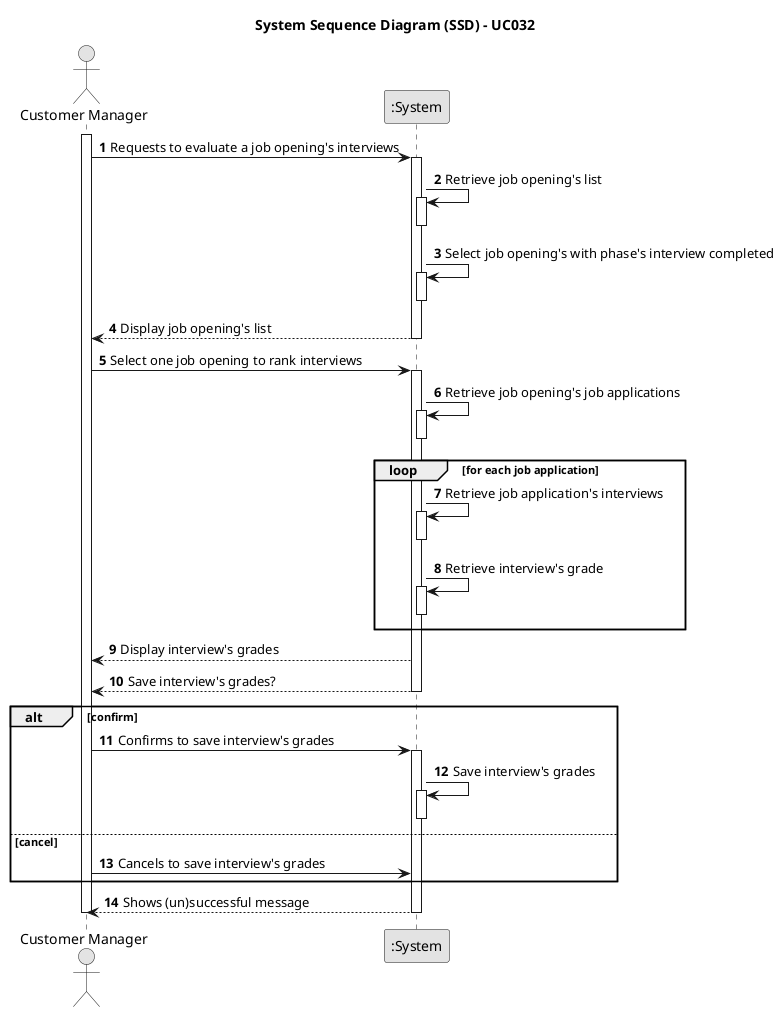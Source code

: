 @startuml
skinparam monochrome true
skinparam packageStyle rectangle
skinparam shadowing false

title System Sequence Diagram (SSD) - UC032
actor "Customer Manager" as CM
participant ":System" as System

autonumber 1

activate CM
CM -> System: Requests to evaluate a job opening's interviews
        activate System
    System -> System: Retrieve job opening's list
        activate System
    deactivate System
    System -> System: Select job opening's with phase's interview completed
        activate System
    deactivate System
    System --> CM: Display job opening's list
deactivate System
CM -> System: Select one job opening to rank interviews
    activate System
    System -> System: Retrieve job opening's job applications
        activate System
    deactivate System
    loop for each job application
            System -> System: Retrieve job application's interviews
            activate System
        deactivate System
            System -> System: Retrieve interview's grade
            activate System
        deactivate System
    end loop
    System --> CM: Display interview's grades
    System --> CM: Save interview's grades?
    deactivate System
    alt confirm
    CM -> System: Confirms to save interview's grades
        activate System
    System -> System: Save interview's grades
        activate System
    deactivate System
    else cancel
    CM -> System: Cancels to save interview's grades
    end alt
    System --> CM: Shows (un)successful message
    deactivate System
deactivate CM

@enduml